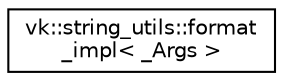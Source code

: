 digraph "Graphical Class Hierarchy"
{
 // LATEX_PDF_SIZE
  edge [fontname="Helvetica",fontsize="10",labelfontname="Helvetica",labelfontsize="10"];
  node [fontname="Helvetica",fontsize="10",shape=record];
  rankdir="LR";
  Node0 [label="vk::string_utils::format\l_impl\< _Args \>",height=0.2,width=0.4,color="black", fillcolor="white", style="filled",URL="$structvk_1_1string__utils_1_1format__impl.html",tooltip=" "];
}
